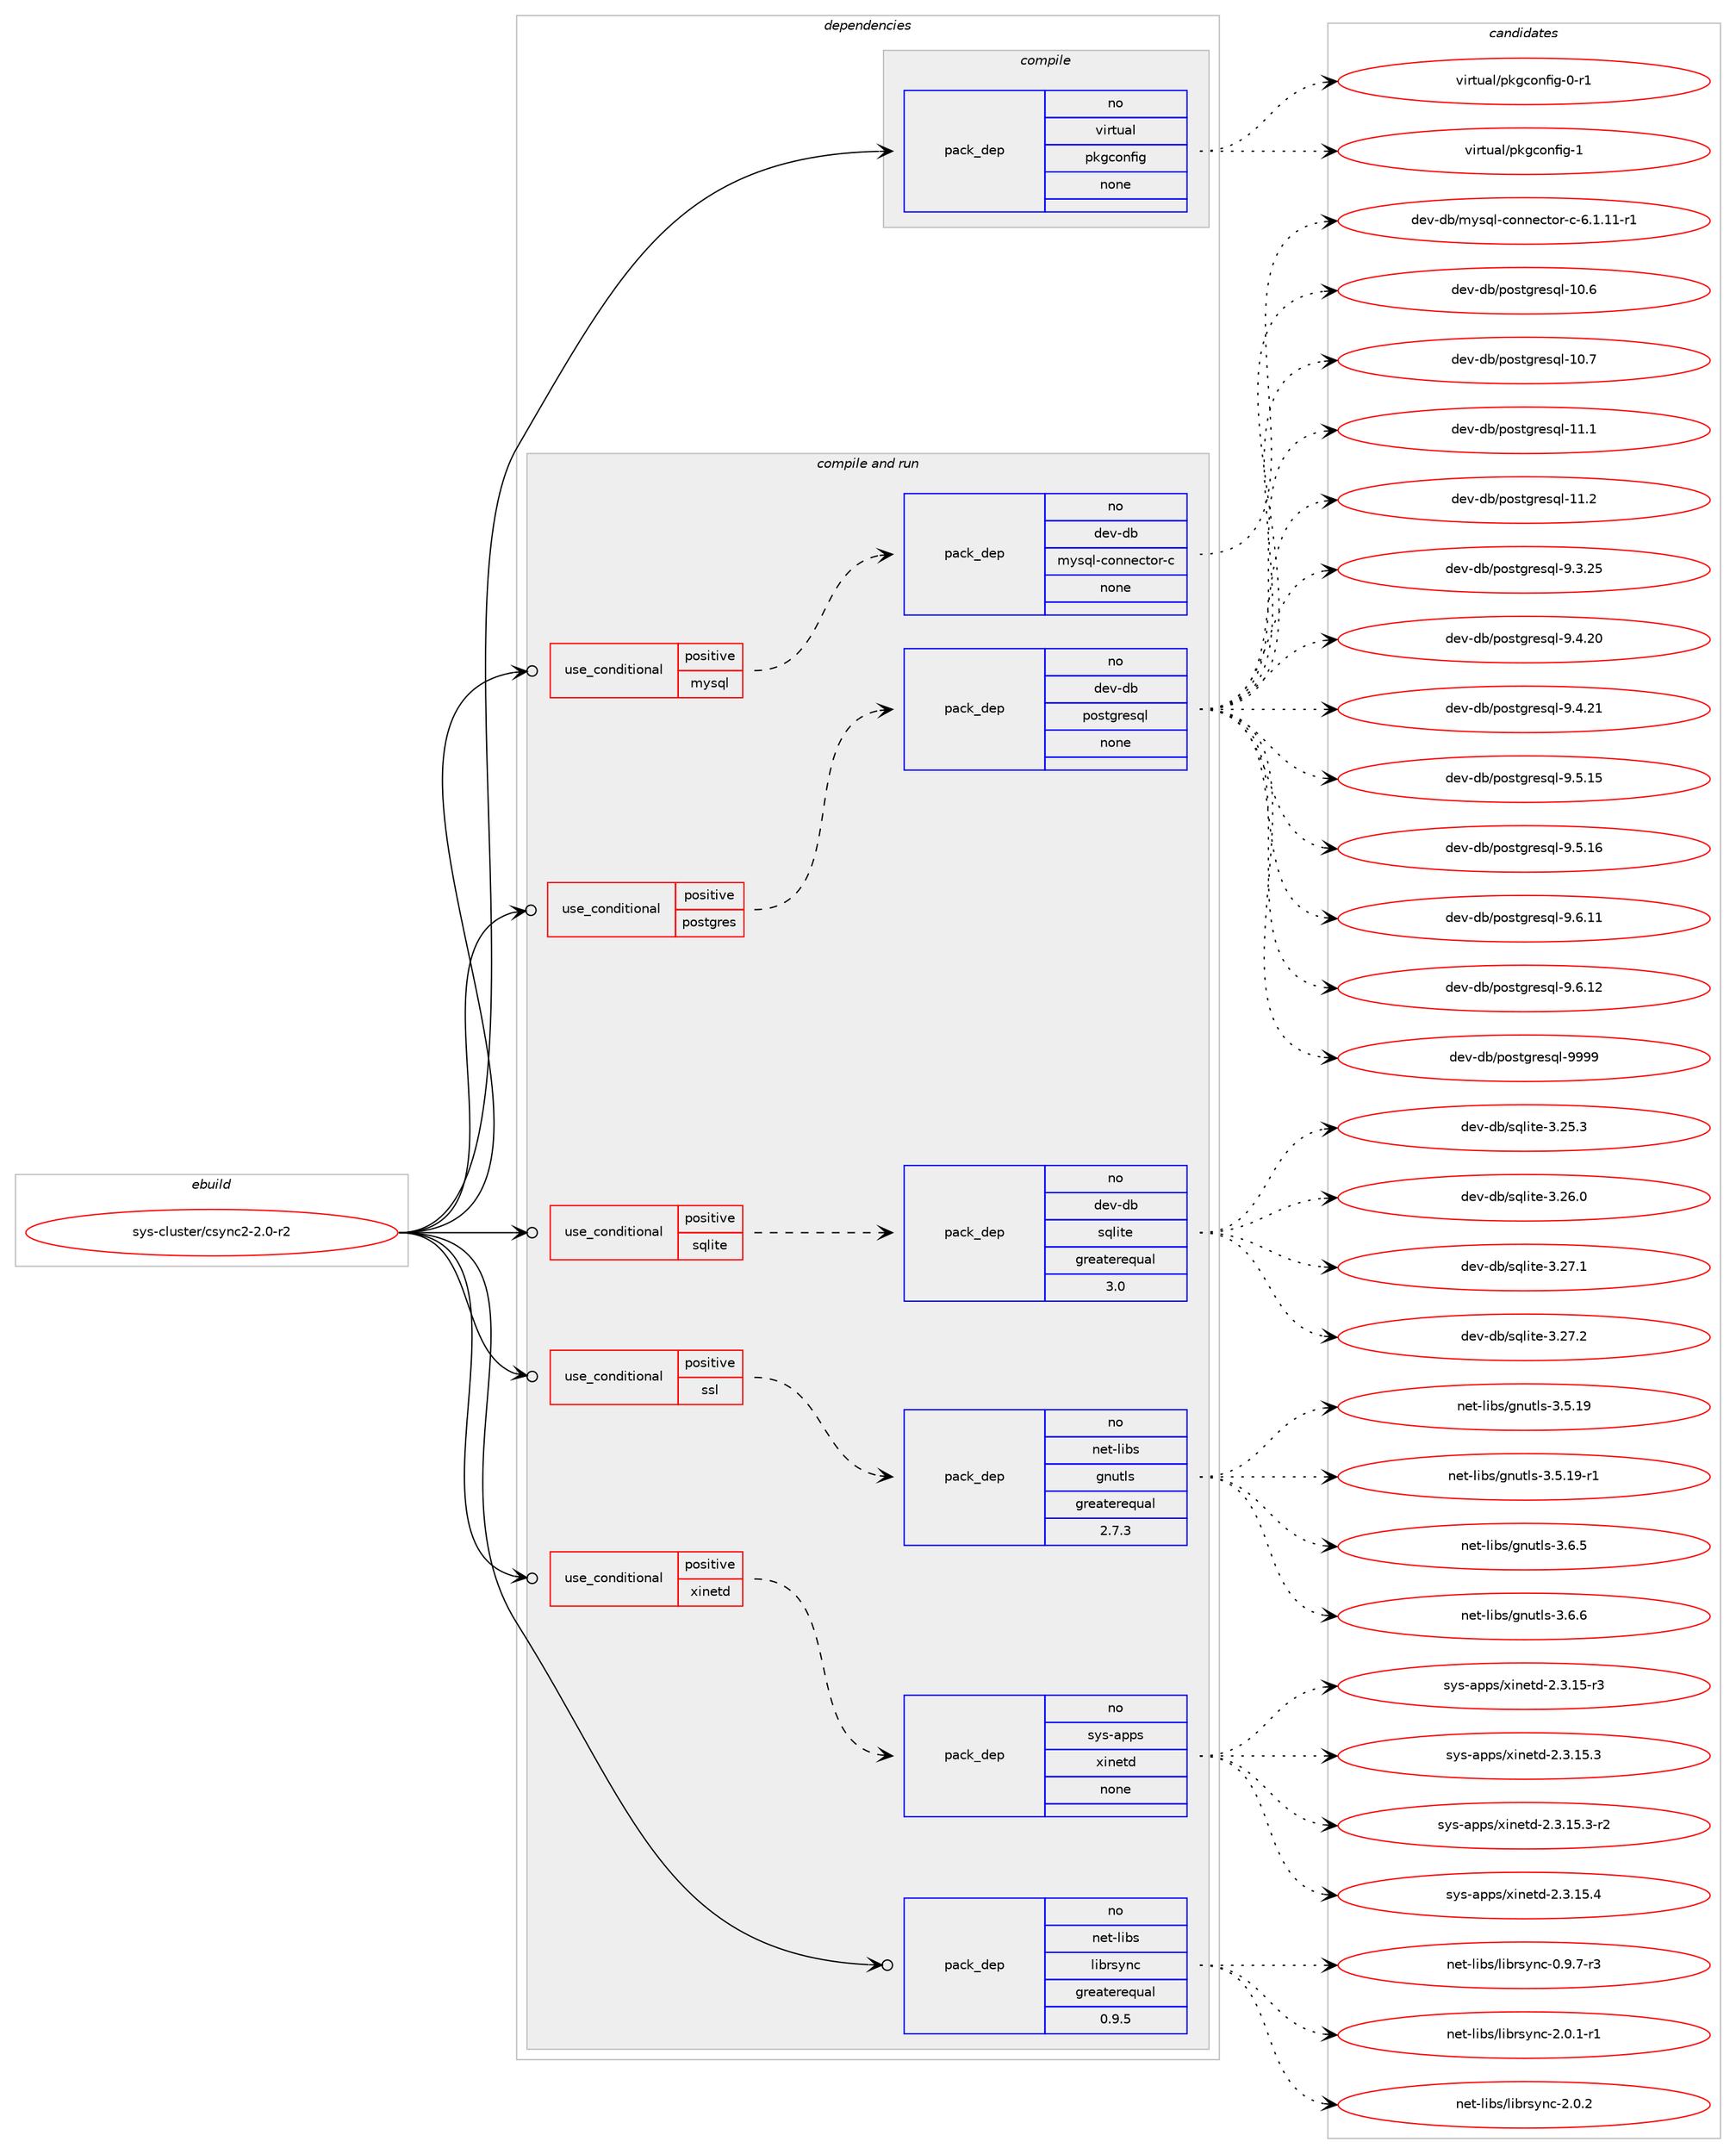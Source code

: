 digraph prolog {

# *************
# Graph options
# *************

newrank=true;
concentrate=true;
compound=true;
graph [rankdir=LR,fontname=Helvetica,fontsize=10,ranksep=1.5];#, ranksep=2.5, nodesep=0.2];
edge  [arrowhead=vee];
node  [fontname=Helvetica,fontsize=10];

# **********
# The ebuild
# **********

subgraph cluster_leftcol {
color=gray;
rank=same;
label=<<i>ebuild</i>>;
id [label="sys-cluster/csync2-2.0-r2", color=red, width=4, href="../sys-cluster/csync2-2.0-r2.svg"];
}

# ****************
# The dependencies
# ****************

subgraph cluster_midcol {
color=gray;
label=<<i>dependencies</i>>;
subgraph cluster_compile {
fillcolor="#eeeeee";
style=filled;
label=<<i>compile</i>>;
subgraph pack1235072 {
dependency1721897 [label=<<TABLE BORDER="0" CELLBORDER="1" CELLSPACING="0" CELLPADDING="4" WIDTH="220"><TR><TD ROWSPAN="6" CELLPADDING="30">pack_dep</TD></TR><TR><TD WIDTH="110">no</TD></TR><TR><TD>virtual</TD></TR><TR><TD>pkgconfig</TD></TR><TR><TD>none</TD></TR><TR><TD></TD></TR></TABLE>>, shape=none, color=blue];
}
id:e -> dependency1721897:w [weight=20,style="solid",arrowhead="vee"];
}
subgraph cluster_compileandrun {
fillcolor="#eeeeee";
style=filled;
label=<<i>compile and run</i>>;
subgraph cond458604 {
dependency1721898 [label=<<TABLE BORDER="0" CELLBORDER="1" CELLSPACING="0" CELLPADDING="4"><TR><TD ROWSPAN="3" CELLPADDING="10">use_conditional</TD></TR><TR><TD>positive</TD></TR><TR><TD>mysql</TD></TR></TABLE>>, shape=none, color=red];
subgraph pack1235073 {
dependency1721899 [label=<<TABLE BORDER="0" CELLBORDER="1" CELLSPACING="0" CELLPADDING="4" WIDTH="220"><TR><TD ROWSPAN="6" CELLPADDING="30">pack_dep</TD></TR><TR><TD WIDTH="110">no</TD></TR><TR><TD>dev-db</TD></TR><TR><TD>mysql-connector-c</TD></TR><TR><TD>none</TD></TR><TR><TD></TD></TR></TABLE>>, shape=none, color=blue];
}
dependency1721898:e -> dependency1721899:w [weight=20,style="dashed",arrowhead="vee"];
}
id:e -> dependency1721898:w [weight=20,style="solid",arrowhead="odotvee"];
subgraph cond458605 {
dependency1721900 [label=<<TABLE BORDER="0" CELLBORDER="1" CELLSPACING="0" CELLPADDING="4"><TR><TD ROWSPAN="3" CELLPADDING="10">use_conditional</TD></TR><TR><TD>positive</TD></TR><TR><TD>postgres</TD></TR></TABLE>>, shape=none, color=red];
subgraph pack1235074 {
dependency1721901 [label=<<TABLE BORDER="0" CELLBORDER="1" CELLSPACING="0" CELLPADDING="4" WIDTH="220"><TR><TD ROWSPAN="6" CELLPADDING="30">pack_dep</TD></TR><TR><TD WIDTH="110">no</TD></TR><TR><TD>dev-db</TD></TR><TR><TD>postgresql</TD></TR><TR><TD>none</TD></TR><TR><TD></TD></TR></TABLE>>, shape=none, color=blue];
}
dependency1721900:e -> dependency1721901:w [weight=20,style="dashed",arrowhead="vee"];
}
id:e -> dependency1721900:w [weight=20,style="solid",arrowhead="odotvee"];
subgraph cond458606 {
dependency1721902 [label=<<TABLE BORDER="0" CELLBORDER="1" CELLSPACING="0" CELLPADDING="4"><TR><TD ROWSPAN="3" CELLPADDING="10">use_conditional</TD></TR><TR><TD>positive</TD></TR><TR><TD>sqlite</TD></TR></TABLE>>, shape=none, color=red];
subgraph pack1235075 {
dependency1721903 [label=<<TABLE BORDER="0" CELLBORDER="1" CELLSPACING="0" CELLPADDING="4" WIDTH="220"><TR><TD ROWSPAN="6" CELLPADDING="30">pack_dep</TD></TR><TR><TD WIDTH="110">no</TD></TR><TR><TD>dev-db</TD></TR><TR><TD>sqlite</TD></TR><TR><TD>greaterequal</TD></TR><TR><TD>3.0</TD></TR></TABLE>>, shape=none, color=blue];
}
dependency1721902:e -> dependency1721903:w [weight=20,style="dashed",arrowhead="vee"];
}
id:e -> dependency1721902:w [weight=20,style="solid",arrowhead="odotvee"];
subgraph cond458607 {
dependency1721904 [label=<<TABLE BORDER="0" CELLBORDER="1" CELLSPACING="0" CELLPADDING="4"><TR><TD ROWSPAN="3" CELLPADDING="10">use_conditional</TD></TR><TR><TD>positive</TD></TR><TR><TD>ssl</TD></TR></TABLE>>, shape=none, color=red];
subgraph pack1235076 {
dependency1721905 [label=<<TABLE BORDER="0" CELLBORDER="1" CELLSPACING="0" CELLPADDING="4" WIDTH="220"><TR><TD ROWSPAN="6" CELLPADDING="30">pack_dep</TD></TR><TR><TD WIDTH="110">no</TD></TR><TR><TD>net-libs</TD></TR><TR><TD>gnutls</TD></TR><TR><TD>greaterequal</TD></TR><TR><TD>2.7.3</TD></TR></TABLE>>, shape=none, color=blue];
}
dependency1721904:e -> dependency1721905:w [weight=20,style="dashed",arrowhead="vee"];
}
id:e -> dependency1721904:w [weight=20,style="solid",arrowhead="odotvee"];
subgraph cond458608 {
dependency1721906 [label=<<TABLE BORDER="0" CELLBORDER="1" CELLSPACING="0" CELLPADDING="4"><TR><TD ROWSPAN="3" CELLPADDING="10">use_conditional</TD></TR><TR><TD>positive</TD></TR><TR><TD>xinetd</TD></TR></TABLE>>, shape=none, color=red];
subgraph pack1235077 {
dependency1721907 [label=<<TABLE BORDER="0" CELLBORDER="1" CELLSPACING="0" CELLPADDING="4" WIDTH="220"><TR><TD ROWSPAN="6" CELLPADDING="30">pack_dep</TD></TR><TR><TD WIDTH="110">no</TD></TR><TR><TD>sys-apps</TD></TR><TR><TD>xinetd</TD></TR><TR><TD>none</TD></TR><TR><TD></TD></TR></TABLE>>, shape=none, color=blue];
}
dependency1721906:e -> dependency1721907:w [weight=20,style="dashed",arrowhead="vee"];
}
id:e -> dependency1721906:w [weight=20,style="solid",arrowhead="odotvee"];
subgraph pack1235078 {
dependency1721908 [label=<<TABLE BORDER="0" CELLBORDER="1" CELLSPACING="0" CELLPADDING="4" WIDTH="220"><TR><TD ROWSPAN="6" CELLPADDING="30">pack_dep</TD></TR><TR><TD WIDTH="110">no</TD></TR><TR><TD>net-libs</TD></TR><TR><TD>librsync</TD></TR><TR><TD>greaterequal</TD></TR><TR><TD>0.9.5</TD></TR></TABLE>>, shape=none, color=blue];
}
id:e -> dependency1721908:w [weight=20,style="solid",arrowhead="odotvee"];
}
subgraph cluster_run {
fillcolor="#eeeeee";
style=filled;
label=<<i>run</i>>;
}
}

# **************
# The candidates
# **************

subgraph cluster_choices {
rank=same;
color=gray;
label=<<i>candidates</i>>;

subgraph choice1235072 {
color=black;
nodesep=1;
choice11810511411611797108471121071039911111010210510345484511449 [label="virtual/pkgconfig-0-r1", color=red, width=4,href="../virtual/pkgconfig-0-r1.svg"];
choice1181051141161179710847112107103991111101021051034549 [label="virtual/pkgconfig-1", color=red, width=4,href="../virtual/pkgconfig-1.svg"];
dependency1721897:e -> choice11810511411611797108471121071039911111010210510345484511449:w [style=dotted,weight="100"];
dependency1721897:e -> choice1181051141161179710847112107103991111101021051034549:w [style=dotted,weight="100"];
}
subgraph choice1235073 {
color=black;
nodesep=1;
choice1001011184510098471091211151131084599111110110101991161111144599455446494649494511449 [label="dev-db/mysql-connector-c-6.1.11-r1", color=red, width=4,href="../dev-db/mysql-connector-c-6.1.11-r1.svg"];
dependency1721899:e -> choice1001011184510098471091211151131084599111110110101991161111144599455446494649494511449:w [style=dotted,weight="100"];
}
subgraph choice1235074 {
color=black;
nodesep=1;
choice1001011184510098471121111151161031141011151131084549484654 [label="dev-db/postgresql-10.6", color=red, width=4,href="../dev-db/postgresql-10.6.svg"];
choice1001011184510098471121111151161031141011151131084549484655 [label="dev-db/postgresql-10.7", color=red, width=4,href="../dev-db/postgresql-10.7.svg"];
choice1001011184510098471121111151161031141011151131084549494649 [label="dev-db/postgresql-11.1", color=red, width=4,href="../dev-db/postgresql-11.1.svg"];
choice1001011184510098471121111151161031141011151131084549494650 [label="dev-db/postgresql-11.2", color=red, width=4,href="../dev-db/postgresql-11.2.svg"];
choice10010111845100984711211111511610311410111511310845574651465053 [label="dev-db/postgresql-9.3.25", color=red, width=4,href="../dev-db/postgresql-9.3.25.svg"];
choice10010111845100984711211111511610311410111511310845574652465048 [label="dev-db/postgresql-9.4.20", color=red, width=4,href="../dev-db/postgresql-9.4.20.svg"];
choice10010111845100984711211111511610311410111511310845574652465049 [label="dev-db/postgresql-9.4.21", color=red, width=4,href="../dev-db/postgresql-9.4.21.svg"];
choice10010111845100984711211111511610311410111511310845574653464953 [label="dev-db/postgresql-9.5.15", color=red, width=4,href="../dev-db/postgresql-9.5.15.svg"];
choice10010111845100984711211111511610311410111511310845574653464954 [label="dev-db/postgresql-9.5.16", color=red, width=4,href="../dev-db/postgresql-9.5.16.svg"];
choice10010111845100984711211111511610311410111511310845574654464949 [label="dev-db/postgresql-9.6.11", color=red, width=4,href="../dev-db/postgresql-9.6.11.svg"];
choice10010111845100984711211111511610311410111511310845574654464950 [label="dev-db/postgresql-9.6.12", color=red, width=4,href="../dev-db/postgresql-9.6.12.svg"];
choice1001011184510098471121111151161031141011151131084557575757 [label="dev-db/postgresql-9999", color=red, width=4,href="../dev-db/postgresql-9999.svg"];
dependency1721901:e -> choice1001011184510098471121111151161031141011151131084549484654:w [style=dotted,weight="100"];
dependency1721901:e -> choice1001011184510098471121111151161031141011151131084549484655:w [style=dotted,weight="100"];
dependency1721901:e -> choice1001011184510098471121111151161031141011151131084549494649:w [style=dotted,weight="100"];
dependency1721901:e -> choice1001011184510098471121111151161031141011151131084549494650:w [style=dotted,weight="100"];
dependency1721901:e -> choice10010111845100984711211111511610311410111511310845574651465053:w [style=dotted,weight="100"];
dependency1721901:e -> choice10010111845100984711211111511610311410111511310845574652465048:w [style=dotted,weight="100"];
dependency1721901:e -> choice10010111845100984711211111511610311410111511310845574652465049:w [style=dotted,weight="100"];
dependency1721901:e -> choice10010111845100984711211111511610311410111511310845574653464953:w [style=dotted,weight="100"];
dependency1721901:e -> choice10010111845100984711211111511610311410111511310845574653464954:w [style=dotted,weight="100"];
dependency1721901:e -> choice10010111845100984711211111511610311410111511310845574654464949:w [style=dotted,weight="100"];
dependency1721901:e -> choice10010111845100984711211111511610311410111511310845574654464950:w [style=dotted,weight="100"];
dependency1721901:e -> choice1001011184510098471121111151161031141011151131084557575757:w [style=dotted,weight="100"];
}
subgraph choice1235075 {
color=black;
nodesep=1;
choice10010111845100984711511310810511610145514650534651 [label="dev-db/sqlite-3.25.3", color=red, width=4,href="../dev-db/sqlite-3.25.3.svg"];
choice10010111845100984711511310810511610145514650544648 [label="dev-db/sqlite-3.26.0", color=red, width=4,href="../dev-db/sqlite-3.26.0.svg"];
choice10010111845100984711511310810511610145514650554649 [label="dev-db/sqlite-3.27.1", color=red, width=4,href="../dev-db/sqlite-3.27.1.svg"];
choice10010111845100984711511310810511610145514650554650 [label="dev-db/sqlite-3.27.2", color=red, width=4,href="../dev-db/sqlite-3.27.2.svg"];
dependency1721903:e -> choice10010111845100984711511310810511610145514650534651:w [style=dotted,weight="100"];
dependency1721903:e -> choice10010111845100984711511310810511610145514650544648:w [style=dotted,weight="100"];
dependency1721903:e -> choice10010111845100984711511310810511610145514650554649:w [style=dotted,weight="100"];
dependency1721903:e -> choice10010111845100984711511310810511610145514650554650:w [style=dotted,weight="100"];
}
subgraph choice1235076 {
color=black;
nodesep=1;
choice11010111645108105981154710311011711610811545514653464957 [label="net-libs/gnutls-3.5.19", color=red, width=4,href="../net-libs/gnutls-3.5.19.svg"];
choice110101116451081059811547103110117116108115455146534649574511449 [label="net-libs/gnutls-3.5.19-r1", color=red, width=4,href="../net-libs/gnutls-3.5.19-r1.svg"];
choice110101116451081059811547103110117116108115455146544653 [label="net-libs/gnutls-3.6.5", color=red, width=4,href="../net-libs/gnutls-3.6.5.svg"];
choice110101116451081059811547103110117116108115455146544654 [label="net-libs/gnutls-3.6.6", color=red, width=4,href="../net-libs/gnutls-3.6.6.svg"];
dependency1721905:e -> choice11010111645108105981154710311011711610811545514653464957:w [style=dotted,weight="100"];
dependency1721905:e -> choice110101116451081059811547103110117116108115455146534649574511449:w [style=dotted,weight="100"];
dependency1721905:e -> choice110101116451081059811547103110117116108115455146544653:w [style=dotted,weight="100"];
dependency1721905:e -> choice110101116451081059811547103110117116108115455146544654:w [style=dotted,weight="100"];
}
subgraph choice1235077 {
color=black;
nodesep=1;
choice115121115459711211211547120105110101116100455046514649534511451 [label="sys-apps/xinetd-2.3.15-r3", color=red, width=4,href="../sys-apps/xinetd-2.3.15-r3.svg"];
choice115121115459711211211547120105110101116100455046514649534651 [label="sys-apps/xinetd-2.3.15.3", color=red, width=4,href="../sys-apps/xinetd-2.3.15.3.svg"];
choice1151211154597112112115471201051101011161004550465146495346514511450 [label="sys-apps/xinetd-2.3.15.3-r2", color=red, width=4,href="../sys-apps/xinetd-2.3.15.3-r2.svg"];
choice115121115459711211211547120105110101116100455046514649534652 [label="sys-apps/xinetd-2.3.15.4", color=red, width=4,href="../sys-apps/xinetd-2.3.15.4.svg"];
dependency1721907:e -> choice115121115459711211211547120105110101116100455046514649534511451:w [style=dotted,weight="100"];
dependency1721907:e -> choice115121115459711211211547120105110101116100455046514649534651:w [style=dotted,weight="100"];
dependency1721907:e -> choice1151211154597112112115471201051101011161004550465146495346514511450:w [style=dotted,weight="100"];
dependency1721907:e -> choice115121115459711211211547120105110101116100455046514649534652:w [style=dotted,weight="100"];
}
subgraph choice1235078 {
color=black;
nodesep=1;
choice11010111645108105981154710810598114115121110994548465746554511451 [label="net-libs/librsync-0.9.7-r3", color=red, width=4,href="../net-libs/librsync-0.9.7-r3.svg"];
choice11010111645108105981154710810598114115121110994550464846494511449 [label="net-libs/librsync-2.0.1-r1", color=red, width=4,href="../net-libs/librsync-2.0.1-r1.svg"];
choice1101011164510810598115471081059811411512111099455046484650 [label="net-libs/librsync-2.0.2", color=red, width=4,href="../net-libs/librsync-2.0.2.svg"];
dependency1721908:e -> choice11010111645108105981154710810598114115121110994548465746554511451:w [style=dotted,weight="100"];
dependency1721908:e -> choice11010111645108105981154710810598114115121110994550464846494511449:w [style=dotted,weight="100"];
dependency1721908:e -> choice1101011164510810598115471081059811411512111099455046484650:w [style=dotted,weight="100"];
}
}

}
